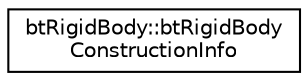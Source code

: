 digraph "Graphical Class Hierarchy"
{
  edge [fontname="Helvetica",fontsize="10",labelfontname="Helvetica",labelfontsize="10"];
  node [fontname="Helvetica",fontsize="10",shape=record];
  rankdir="LR";
  Node1 [label="btRigidBody::btRigidBody\lConstructionInfo",height=0.2,width=0.4,color="black", fillcolor="white", style="filled",URL="$structbt_rigid_body_1_1bt_rigid_body_construction_info.html"];
}
